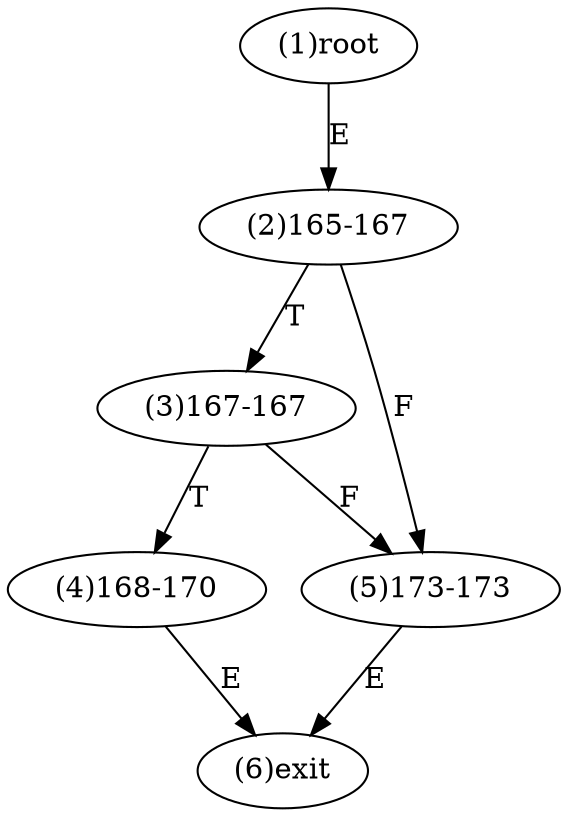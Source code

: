 digraph "" { 
1[ label="(1)root"];
2[ label="(2)165-167"];
3[ label="(3)167-167"];
4[ label="(4)168-170"];
5[ label="(5)173-173"];
6[ label="(6)exit"];
1->2[ label="E"];
2->5[ label="F"];
2->3[ label="T"];
3->5[ label="F"];
3->4[ label="T"];
4->6[ label="E"];
5->6[ label="E"];
}